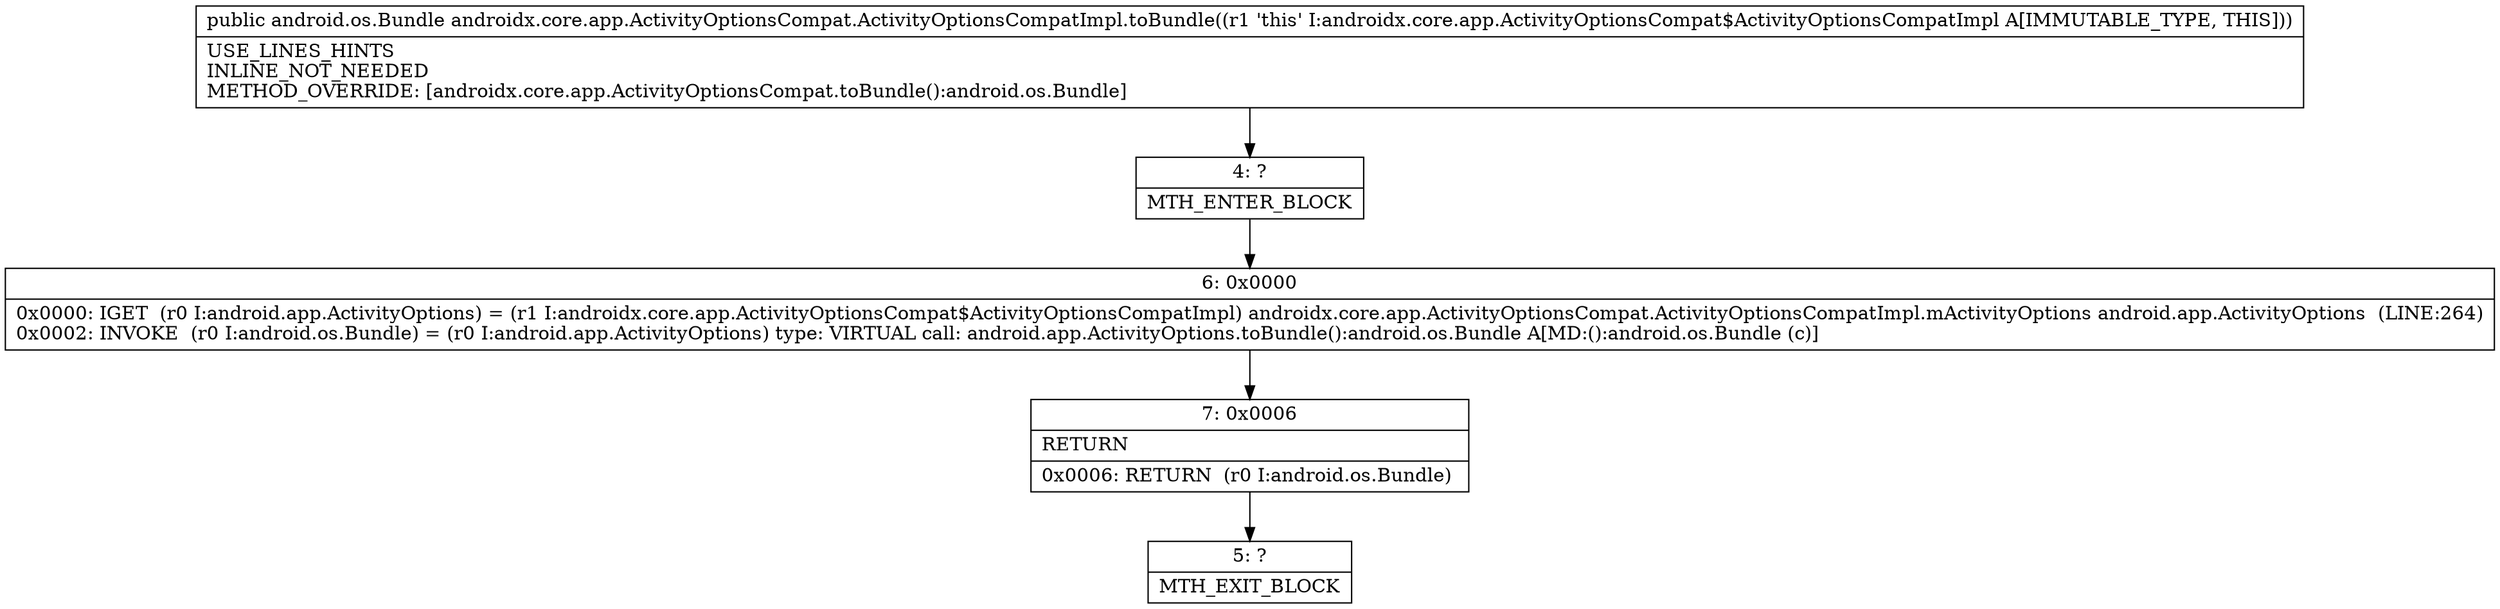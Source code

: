 digraph "CFG forandroidx.core.app.ActivityOptionsCompat.ActivityOptionsCompatImpl.toBundle()Landroid\/os\/Bundle;" {
Node_4 [shape=record,label="{4\:\ ?|MTH_ENTER_BLOCK\l}"];
Node_6 [shape=record,label="{6\:\ 0x0000|0x0000: IGET  (r0 I:android.app.ActivityOptions) = (r1 I:androidx.core.app.ActivityOptionsCompat$ActivityOptionsCompatImpl) androidx.core.app.ActivityOptionsCompat.ActivityOptionsCompatImpl.mActivityOptions android.app.ActivityOptions  (LINE:264)\l0x0002: INVOKE  (r0 I:android.os.Bundle) = (r0 I:android.app.ActivityOptions) type: VIRTUAL call: android.app.ActivityOptions.toBundle():android.os.Bundle A[MD:():android.os.Bundle (c)]\l}"];
Node_7 [shape=record,label="{7\:\ 0x0006|RETURN\l|0x0006: RETURN  (r0 I:android.os.Bundle) \l}"];
Node_5 [shape=record,label="{5\:\ ?|MTH_EXIT_BLOCK\l}"];
MethodNode[shape=record,label="{public android.os.Bundle androidx.core.app.ActivityOptionsCompat.ActivityOptionsCompatImpl.toBundle((r1 'this' I:androidx.core.app.ActivityOptionsCompat$ActivityOptionsCompatImpl A[IMMUTABLE_TYPE, THIS]))  | USE_LINES_HINTS\lINLINE_NOT_NEEDED\lMETHOD_OVERRIDE: [androidx.core.app.ActivityOptionsCompat.toBundle():android.os.Bundle]\l}"];
MethodNode -> Node_4;Node_4 -> Node_6;
Node_6 -> Node_7;
Node_7 -> Node_5;
}

